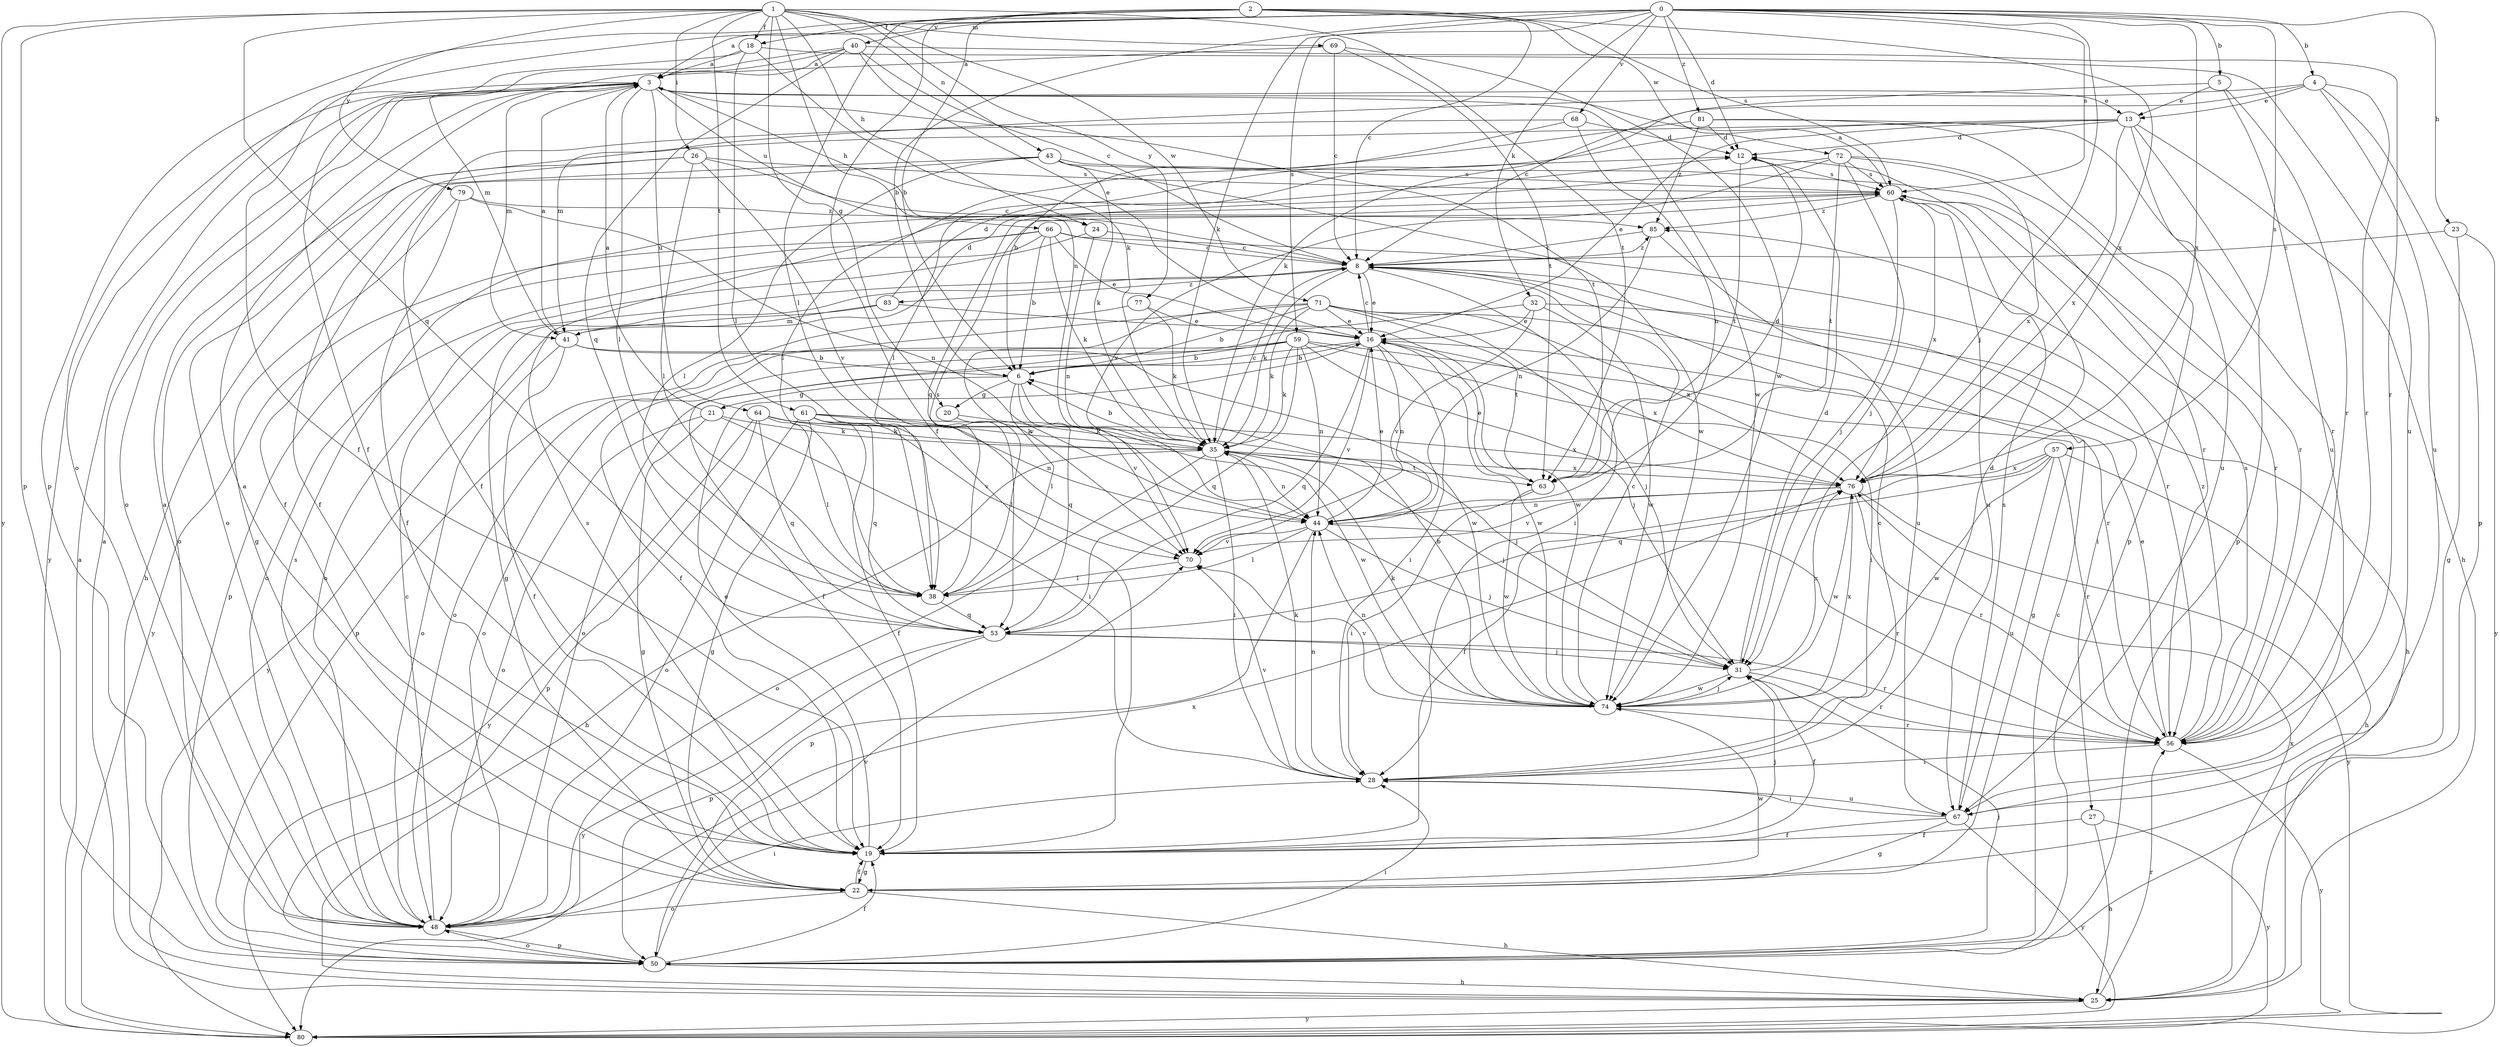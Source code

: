 strict digraph  {
0;
1;
2;
3;
4;
5;
6;
8;
12;
13;
16;
18;
19;
20;
21;
22;
23;
24;
25;
26;
27;
28;
31;
32;
35;
38;
40;
41;
43;
44;
48;
50;
53;
56;
57;
59;
60;
61;
63;
64;
66;
67;
68;
69;
70;
71;
72;
74;
76;
77;
79;
80;
81;
83;
85;
0 -> 3  [label=a];
0 -> 4  [label=b];
0 -> 5  [label=b];
0 -> 6  [label=b];
0 -> 12  [label=d];
0 -> 23  [label=h];
0 -> 31  [label=j];
0 -> 32  [label=k];
0 -> 35  [label=k];
0 -> 40  [label=m];
0 -> 48  [label=o];
0 -> 50  [label=p];
0 -> 57  [label=s];
0 -> 59  [label=s];
0 -> 60  [label=s];
0 -> 68  [label=v];
0 -> 76  [label=x];
0 -> 81  [label=z];
1 -> 18  [label=f];
1 -> 20  [label=g];
1 -> 24  [label=h];
1 -> 26  [label=i];
1 -> 43  [label=n];
1 -> 44  [label=n];
1 -> 50  [label=p];
1 -> 53  [label=q];
1 -> 61  [label=t];
1 -> 63  [label=t];
1 -> 69  [label=v];
1 -> 71  [label=w];
1 -> 77  [label=y];
1 -> 79  [label=y];
1 -> 80  [label=y];
2 -> 6  [label=b];
2 -> 8  [label=c];
2 -> 18  [label=f];
2 -> 19  [label=f];
2 -> 38  [label=l];
2 -> 60  [label=s];
2 -> 72  [label=w];
2 -> 76  [label=x];
3 -> 13  [label=e];
3 -> 24  [label=h];
3 -> 38  [label=l];
3 -> 41  [label=m];
3 -> 48  [label=o];
3 -> 63  [label=t];
3 -> 64  [label=u];
3 -> 66  [label=u];
3 -> 74  [label=w];
3 -> 80  [label=y];
4 -> 13  [label=e];
4 -> 35  [label=k];
4 -> 41  [label=m];
4 -> 50  [label=p];
4 -> 56  [label=r];
4 -> 67  [label=u];
5 -> 8  [label=c];
5 -> 13  [label=e];
5 -> 56  [label=r];
5 -> 67  [label=u];
6 -> 20  [label=g];
6 -> 21  [label=g];
6 -> 38  [label=l];
6 -> 53  [label=q];
6 -> 70  [label=v];
8 -> 16  [label=e];
8 -> 22  [label=g];
8 -> 27  [label=i];
8 -> 28  [label=i];
8 -> 35  [label=k];
8 -> 83  [label=z];
8 -> 85  [label=z];
12 -> 60  [label=s];
12 -> 63  [label=t];
13 -> 12  [label=d];
13 -> 16  [label=e];
13 -> 25  [label=h];
13 -> 38  [label=l];
13 -> 48  [label=o];
13 -> 50  [label=p];
13 -> 67  [label=u];
13 -> 76  [label=x];
16 -> 6  [label=b];
16 -> 8  [label=c];
16 -> 28  [label=i];
16 -> 44  [label=n];
16 -> 48  [label=o];
16 -> 53  [label=q];
16 -> 70  [label=v];
16 -> 74  [label=w];
16 -> 76  [label=x];
18 -> 3  [label=a];
18 -> 19  [label=f];
18 -> 35  [label=k];
18 -> 38  [label=l];
18 -> 67  [label=u];
19 -> 16  [label=e];
19 -> 22  [label=g];
19 -> 31  [label=j];
19 -> 60  [label=s];
20 -> 35  [label=k];
20 -> 38  [label=l];
21 -> 3  [label=a];
21 -> 22  [label=g];
21 -> 28  [label=i];
21 -> 35  [label=k];
21 -> 48  [label=o];
22 -> 3  [label=a];
22 -> 19  [label=f];
22 -> 25  [label=h];
22 -> 48  [label=o];
22 -> 74  [label=w];
23 -> 8  [label=c];
23 -> 22  [label=g];
23 -> 80  [label=y];
24 -> 8  [label=c];
24 -> 44  [label=n];
24 -> 48  [label=o];
25 -> 3  [label=a];
25 -> 56  [label=r];
25 -> 76  [label=x];
25 -> 80  [label=y];
26 -> 8  [label=c];
26 -> 19  [label=f];
26 -> 38  [label=l];
26 -> 48  [label=o];
26 -> 60  [label=s];
26 -> 70  [label=v];
27 -> 19  [label=f];
27 -> 25  [label=h];
27 -> 80  [label=y];
28 -> 8  [label=c];
28 -> 12  [label=d];
28 -> 35  [label=k];
28 -> 44  [label=n];
28 -> 67  [label=u];
28 -> 70  [label=v];
31 -> 12  [label=d];
31 -> 19  [label=f];
31 -> 56  [label=r];
31 -> 74  [label=w];
31 -> 76  [label=x];
32 -> 16  [label=e];
32 -> 19  [label=f];
32 -> 25  [label=h];
32 -> 70  [label=v];
32 -> 74  [label=w];
35 -> 6  [label=b];
35 -> 8  [label=c];
35 -> 25  [label=h];
35 -> 28  [label=i];
35 -> 31  [label=j];
35 -> 44  [label=n];
35 -> 48  [label=o];
35 -> 63  [label=t];
35 -> 76  [label=x];
38 -> 53  [label=q];
38 -> 60  [label=s];
40 -> 3  [label=a];
40 -> 8  [label=c];
40 -> 16  [label=e];
40 -> 19  [label=f];
40 -> 41  [label=m];
40 -> 53  [label=q];
40 -> 56  [label=r];
41 -> 3  [label=a];
41 -> 6  [label=b];
41 -> 12  [label=d];
41 -> 19  [label=f];
41 -> 48  [label=o];
41 -> 74  [label=w];
43 -> 19  [label=f];
43 -> 25  [label=h];
43 -> 35  [label=k];
43 -> 38  [label=l];
43 -> 56  [label=r];
43 -> 60  [label=s];
43 -> 74  [label=w];
44 -> 16  [label=e];
44 -> 31  [label=j];
44 -> 38  [label=l];
44 -> 50  [label=p];
44 -> 56  [label=r];
44 -> 70  [label=v];
48 -> 3  [label=a];
48 -> 8  [label=c];
48 -> 28  [label=i];
48 -> 50  [label=p];
48 -> 60  [label=s];
48 -> 76  [label=x];
50 -> 8  [label=c];
50 -> 19  [label=f];
50 -> 25  [label=h];
50 -> 28  [label=i];
50 -> 31  [label=j];
50 -> 48  [label=o];
50 -> 70  [label=v];
53 -> 31  [label=j];
53 -> 50  [label=p];
53 -> 56  [label=r];
53 -> 80  [label=y];
56 -> 16  [label=e];
56 -> 28  [label=i];
56 -> 60  [label=s];
56 -> 80  [label=y];
56 -> 85  [label=z];
57 -> 19  [label=f];
57 -> 25  [label=h];
57 -> 53  [label=q];
57 -> 56  [label=r];
57 -> 67  [label=u];
57 -> 74  [label=w];
57 -> 76  [label=x];
59 -> 6  [label=b];
59 -> 19  [label=f];
59 -> 22  [label=g];
59 -> 28  [label=i];
59 -> 31  [label=j];
59 -> 35  [label=k];
59 -> 44  [label=n];
59 -> 48  [label=o];
59 -> 53  [label=q];
60 -> 3  [label=a];
60 -> 31  [label=j];
60 -> 56  [label=r];
60 -> 67  [label=u];
60 -> 76  [label=x];
60 -> 85  [label=z];
61 -> 19  [label=f];
61 -> 22  [label=g];
61 -> 35  [label=k];
61 -> 44  [label=n];
61 -> 48  [label=o];
61 -> 53  [label=q];
61 -> 70  [label=v];
61 -> 74  [label=w];
63 -> 12  [label=d];
63 -> 16  [label=e];
63 -> 28  [label=i];
63 -> 74  [label=w];
64 -> 31  [label=j];
64 -> 35  [label=k];
64 -> 38  [label=l];
64 -> 50  [label=p];
64 -> 53  [label=q];
64 -> 76  [label=x];
64 -> 80  [label=y];
66 -> 6  [label=b];
66 -> 8  [label=c];
66 -> 16  [label=e];
66 -> 35  [label=k];
66 -> 48  [label=o];
66 -> 50  [label=p];
66 -> 56  [label=r];
66 -> 80  [label=y];
67 -> 19  [label=f];
67 -> 22  [label=g];
67 -> 28  [label=i];
67 -> 60  [label=s];
67 -> 80  [label=y];
68 -> 6  [label=b];
68 -> 12  [label=d];
68 -> 19  [label=f];
68 -> 44  [label=n];
69 -> 3  [label=a];
69 -> 8  [label=c];
69 -> 63  [label=t];
69 -> 74  [label=w];
70 -> 38  [label=l];
71 -> 6  [label=b];
71 -> 16  [label=e];
71 -> 31  [label=j];
71 -> 35  [label=k];
71 -> 48  [label=o];
71 -> 56  [label=r];
71 -> 63  [label=t];
71 -> 70  [label=v];
71 -> 76  [label=x];
72 -> 31  [label=j];
72 -> 53  [label=q];
72 -> 56  [label=r];
72 -> 60  [label=s];
72 -> 63  [label=t];
72 -> 70  [label=v];
72 -> 76  [label=x];
74 -> 6  [label=b];
74 -> 8  [label=c];
74 -> 31  [label=j];
74 -> 35  [label=k];
74 -> 44  [label=n];
74 -> 56  [label=r];
74 -> 70  [label=v];
74 -> 76  [label=x];
76 -> 44  [label=n];
76 -> 56  [label=r];
76 -> 70  [label=v];
76 -> 74  [label=w];
76 -> 80  [label=y];
77 -> 16  [label=e];
77 -> 35  [label=k];
77 -> 50  [label=p];
79 -> 19  [label=f];
79 -> 22  [label=g];
79 -> 44  [label=n];
79 -> 85  [label=z];
80 -> 3  [label=a];
81 -> 12  [label=d];
81 -> 38  [label=l];
81 -> 50  [label=p];
81 -> 56  [label=r];
81 -> 85  [label=z];
83 -> 12  [label=d];
83 -> 41  [label=m];
83 -> 74  [label=w];
83 -> 80  [label=y];
85 -> 8  [label=c];
85 -> 44  [label=n];
85 -> 67  [label=u];
}
